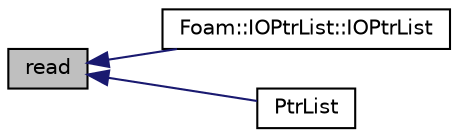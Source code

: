 digraph "read"
{
  bgcolor="transparent";
  edge [fontname="Helvetica",fontsize="10",labelfontname="Helvetica",labelfontsize="10"];
  node [fontname="Helvetica",fontsize="10",shape=record];
  rankdir="LR";
  Node1 [label="read",height=0.2,width=0.4,color="black", fillcolor="grey75", style="filled", fontcolor="black"];
  Node1 -> Node2 [dir="back",color="midnightblue",fontsize="10",style="solid",fontname="Helvetica"];
  Node2 [label="Foam::IOPtrList::IOPtrList",height=0.2,width=0.4,color="black",URL="$a01202.html#aa847f8ad3fd52249aaa4e517f2cd12c6",tooltip="Construct from IOobject using given Istream constructor class. "];
  Node1 -> Node3 [dir="back",color="midnightblue",fontsize="10",style="solid",fontname="Helvetica"];
  Node3 [label="PtrList",height=0.2,width=0.4,color="black",URL="$a02072.html#a89f98454bf6129a9b2e315c92894e4c1",tooltip="Construct from Istream using default Istream constructor class. "];
}
